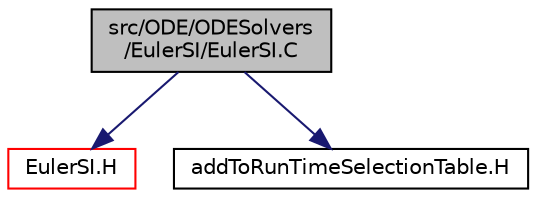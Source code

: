 digraph "src/ODE/ODESolvers/EulerSI/EulerSI.C"
{
  bgcolor="transparent";
  edge [fontname="Helvetica",fontsize="10",labelfontname="Helvetica",labelfontsize="10"];
  node [fontname="Helvetica",fontsize="10",shape=record];
  Node0 [label="src/ODE/ODESolvers\l/EulerSI/EulerSI.C",height=0.2,width=0.4,color="black", fillcolor="grey75", style="filled", fontcolor="black"];
  Node0 -> Node1 [color="midnightblue",fontsize="10",style="solid",fontname="Helvetica"];
  Node1 [label="EulerSI.H",height=0.2,width=0.4,color="red",URL="$a08975.html"];
  Node0 -> Node119 [color="midnightblue",fontsize="10",style="solid",fontname="Helvetica"];
  Node119 [label="addToRunTimeSelectionTable.H",height=0.2,width=0.4,color="black",URL="$a09989.html",tooltip="Macros for easy insertion into run-time selection tables. "];
}
